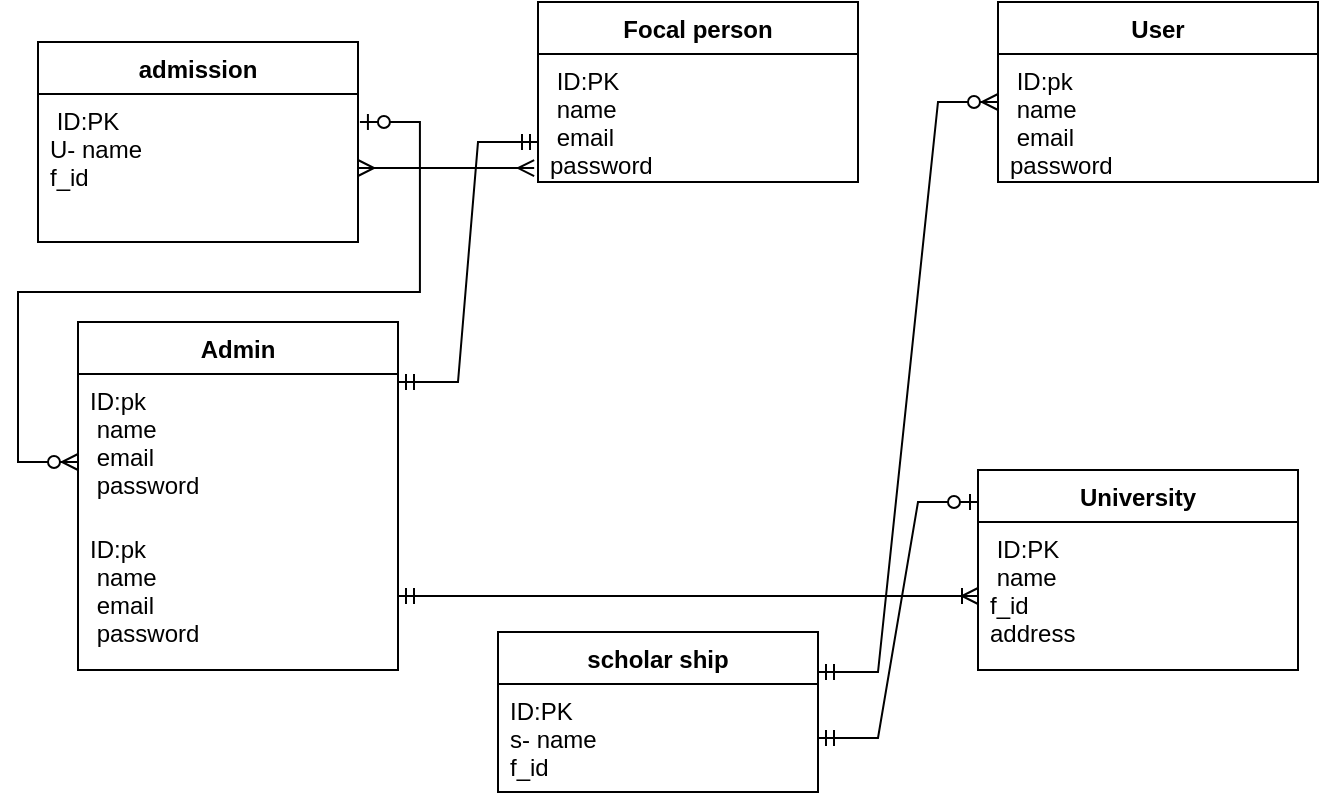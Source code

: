 <mxfile version="20.7.2" type="device"><diagram id="CxPNtz1WP2QmbAqA9UBt" name="Page-1"><mxGraphModel dx="880" dy="444" grid="1" gridSize="10" guides="1" tooltips="1" connect="1" arrows="1" fold="1" page="1" pageScale="1" pageWidth="827" pageHeight="1169" math="0" shadow="0"><root><mxCell id="0"/><mxCell id="1" parent="0"/><mxCell id="9jNIc6aWZkQcLIWA-b3W-5" value="Focal person" style="swimlane;fontStyle=1;align=center;verticalAlign=top;childLayout=stackLayout;horizontal=1;startSize=26;horizontalStack=0;resizeParent=1;resizeParentMax=0;resizeLast=0;collapsible=1;marginBottom=0;" parent="1" vertex="1"><mxGeometry x="300" y="190" width="160" height="90" as="geometry"/></mxCell><mxCell id="9jNIc6aWZkQcLIWA-b3W-6" value=" ID:PK&#10; name&#10; email&#10;password&#10;" style="text;strokeColor=none;fillColor=none;align=left;verticalAlign=top;spacingLeft=4;spacingRight=4;overflow=hidden;rotatable=0;points=[[0,0.5],[1,0.5]];portConstraint=eastwest;" parent="9jNIc6aWZkQcLIWA-b3W-5" vertex="1"><mxGeometry y="26" width="160" height="64" as="geometry"/></mxCell><mxCell id="9jNIc6aWZkQcLIWA-b3W-9" value="User" style="swimlane;fontStyle=1;align=center;verticalAlign=top;childLayout=stackLayout;horizontal=1;startSize=26;horizontalStack=0;resizeParent=1;resizeParentMax=0;resizeLast=0;collapsible=1;marginBottom=0;" parent="1" vertex="1"><mxGeometry x="530" y="190" width="160" height="90" as="geometry"/></mxCell><mxCell id="9jNIc6aWZkQcLIWA-b3W-10" value=" ID:pk&#10; name&#10; email&#10;password&#10;" style="text;strokeColor=none;fillColor=none;align=left;verticalAlign=top;spacingLeft=4;spacingRight=4;overflow=hidden;rotatable=0;points=[[0,0.5],[1,0.5]];portConstraint=eastwest;" parent="9jNIc6aWZkQcLIWA-b3W-9" vertex="1"><mxGeometry y="26" width="160" height="64" as="geometry"/></mxCell><mxCell id="9jNIc6aWZkQcLIWA-b3W-13" value="Admin" style="swimlane;fontStyle=1;align=center;verticalAlign=top;childLayout=stackLayout;horizontal=1;startSize=26;horizontalStack=0;resizeParent=1;resizeParentMax=0;resizeLast=0;collapsible=1;marginBottom=0;" parent="1" vertex="1"><mxGeometry x="70" y="350" width="160" height="174" as="geometry"/></mxCell><mxCell id="cCJRkjp6Q3fhDKhqsN8v-1" value="ID:pk&#10; name&#10; email&#10; password&#10;" style="text;strokeColor=none;fillColor=none;align=left;verticalAlign=top;spacingLeft=4;spacingRight=4;overflow=hidden;rotatable=0;points=[[0,0.5],[1,0.5]];portConstraint=eastwest;" vertex="1" parent="9jNIc6aWZkQcLIWA-b3W-13"><mxGeometry y="26" width="160" height="74" as="geometry"/></mxCell><mxCell id="9jNIc6aWZkQcLIWA-b3W-14" value="ID:pk&#10; name&#10; email&#10; password&#10;" style="text;strokeColor=none;fillColor=none;align=left;verticalAlign=top;spacingLeft=4;spacingRight=4;overflow=hidden;rotatable=0;points=[[0,0.5],[1,0.5]];portConstraint=eastwest;" parent="9jNIc6aWZkQcLIWA-b3W-13" vertex="1"><mxGeometry y="100" width="160" height="74" as="geometry"/></mxCell><mxCell id="9jNIc6aWZkQcLIWA-b3W-17" value="University" style="swimlane;fontStyle=1;align=center;verticalAlign=top;childLayout=stackLayout;horizontal=1;startSize=26;horizontalStack=0;resizeParent=1;resizeParentMax=0;resizeLast=0;collapsible=1;marginBottom=0;" parent="1" vertex="1"><mxGeometry x="520" y="424" width="160" height="100" as="geometry"/></mxCell><mxCell id="9jNIc6aWZkQcLIWA-b3W-18" value=" ID:PK&#10; name&#10;f_id&#10;address &#10;" style="text;strokeColor=none;fillColor=none;align=left;verticalAlign=top;spacingLeft=4;spacingRight=4;overflow=hidden;rotatable=0;points=[[0,0.5],[1,0.5]];portConstraint=eastwest;" parent="9jNIc6aWZkQcLIWA-b3W-17" vertex="1"><mxGeometry y="26" width="160" height="74" as="geometry"/></mxCell><mxCell id="9jNIc6aWZkQcLIWA-b3W-21" value="admission" style="swimlane;fontStyle=1;align=center;verticalAlign=top;childLayout=stackLayout;horizontal=1;startSize=26;horizontalStack=0;resizeParent=1;resizeParentMax=0;resizeLast=0;collapsible=1;marginBottom=0;" parent="1" vertex="1"><mxGeometry x="50" y="210" width="160" height="100" as="geometry"/></mxCell><mxCell id="9jNIc6aWZkQcLIWA-b3W-22" value=" ID:PK&#10;U- name&#10;f_id&#10;&#10;" style="text;strokeColor=none;fillColor=none;align=left;verticalAlign=top;spacingLeft=4;spacingRight=4;overflow=hidden;rotatable=0;points=[[0,0.5],[1,0.5]];portConstraint=eastwest;" parent="9jNIc6aWZkQcLIWA-b3W-21" vertex="1"><mxGeometry y="26" width="160" height="74" as="geometry"/></mxCell><mxCell id="9jNIc6aWZkQcLIWA-b3W-25" value="scholar ship" style="swimlane;fontStyle=1;align=center;verticalAlign=top;childLayout=stackLayout;horizontal=1;startSize=26;horizontalStack=0;resizeParent=1;resizeParentMax=0;resizeLast=0;collapsible=1;marginBottom=0;" parent="1" vertex="1"><mxGeometry x="280" y="505" width="160" height="80" as="geometry"/></mxCell><mxCell id="9jNIc6aWZkQcLIWA-b3W-26" value="ID:PK&#10;s- name&#10;f_id&#10;&#10;" style="text;strokeColor=none;fillColor=none;align=left;verticalAlign=top;spacingLeft=4;spacingRight=4;overflow=hidden;rotatable=0;points=[[0,0.5],[1,0.5]];portConstraint=eastwest;" parent="9jNIc6aWZkQcLIWA-b3W-25" vertex="1"><mxGeometry y="26" width="160" height="54" as="geometry"/></mxCell><mxCell id="lqsVkdxNvjIuxGG8XICw-3" value="" style="edgeStyle=entityRelationEdgeStyle;fontSize=12;html=1;endArrow=ERoneToMany;startArrow=ERmandOne;rounded=0;exitX=1;exitY=0.5;exitDx=0;exitDy=0;entryX=0;entryY=0.5;entryDx=0;entryDy=0;" parent="1" source="9jNIc6aWZkQcLIWA-b3W-14" target="9jNIc6aWZkQcLIWA-b3W-18" edge="1"><mxGeometry width="100" height="100" relative="1" as="geometry"><mxPoint x="240" y="600" as="sourcePoint"/><mxPoint x="340" y="500" as="targetPoint"/></mxGeometry></mxCell><mxCell id="lqsVkdxNvjIuxGG8XICw-4" value="" style="edgeStyle=entityRelationEdgeStyle;fontSize=12;html=1;endArrow=ERzeroToMany;startArrow=ERzeroToOne;rounded=0;exitX=1.006;exitY=0.189;exitDx=0;exitDy=0;exitPerimeter=0;" parent="1" source="9jNIc6aWZkQcLIWA-b3W-22" edge="1"><mxGeometry width="100" height="100" relative="1" as="geometry"><mxPoint x="240" y="600" as="sourcePoint"/><mxPoint x="70" y="420" as="targetPoint"/></mxGeometry></mxCell><mxCell id="lqsVkdxNvjIuxGG8XICw-5" value="" style="edgeStyle=entityRelationEdgeStyle;fontSize=12;html=1;endArrow=ERzeroToOne;startArrow=ERmandOne;rounded=0;" parent="1" source="9jNIc6aWZkQcLIWA-b3W-26" edge="1"><mxGeometry width="100" height="100" relative="1" as="geometry"><mxPoint x="240" y="600" as="sourcePoint"/><mxPoint x="520" y="440" as="targetPoint"/></mxGeometry></mxCell><mxCell id="lqsVkdxNvjIuxGG8XICw-10" value="" style="edgeStyle=entityRelationEdgeStyle;fontSize=12;html=1;endArrow=ERmandOne;startArrow=ERmandOne;rounded=0;entryX=0;entryY=0.688;entryDx=0;entryDy=0;entryPerimeter=0;" parent="1" target="9jNIc6aWZkQcLIWA-b3W-6" edge="1"><mxGeometry width="100" height="100" relative="1" as="geometry"><mxPoint x="230" y="380" as="sourcePoint"/><mxPoint x="340" y="210" as="targetPoint"/></mxGeometry></mxCell><mxCell id="lqsVkdxNvjIuxGG8XICw-11" value="" style="edgeStyle=entityRelationEdgeStyle;fontSize=12;html=1;endArrow=ERzeroToMany;startArrow=ERmandOne;rounded=0;exitX=1;exitY=0.25;exitDx=0;exitDy=0;" parent="1" source="9jNIc6aWZkQcLIWA-b3W-25" edge="1"><mxGeometry width="100" height="100" relative="1" as="geometry"><mxPoint x="430" y="340" as="sourcePoint"/><mxPoint x="530" y="240" as="targetPoint"/></mxGeometry></mxCell><mxCell id="lqsVkdxNvjIuxGG8XICw-12" value="" style="edgeStyle=entityRelationEdgeStyle;fontSize=12;html=1;endArrow=ERmany;startArrow=ERmany;rounded=0;entryX=-0.012;entryY=0.891;entryDx=0;entryDy=0;entryPerimeter=0;exitX=1;exitY=0.5;exitDx=0;exitDy=0;" parent="1" target="9jNIc6aWZkQcLIWA-b3W-6" edge="1" source="9jNIc6aWZkQcLIWA-b3W-22"><mxGeometry width="100" height="100" relative="1" as="geometry"><mxPoint x="250" y="721" as="sourcePoint"/><mxPoint x="340" y="320" as="targetPoint"/></mxGeometry></mxCell></root></mxGraphModel></diagram></mxfile>